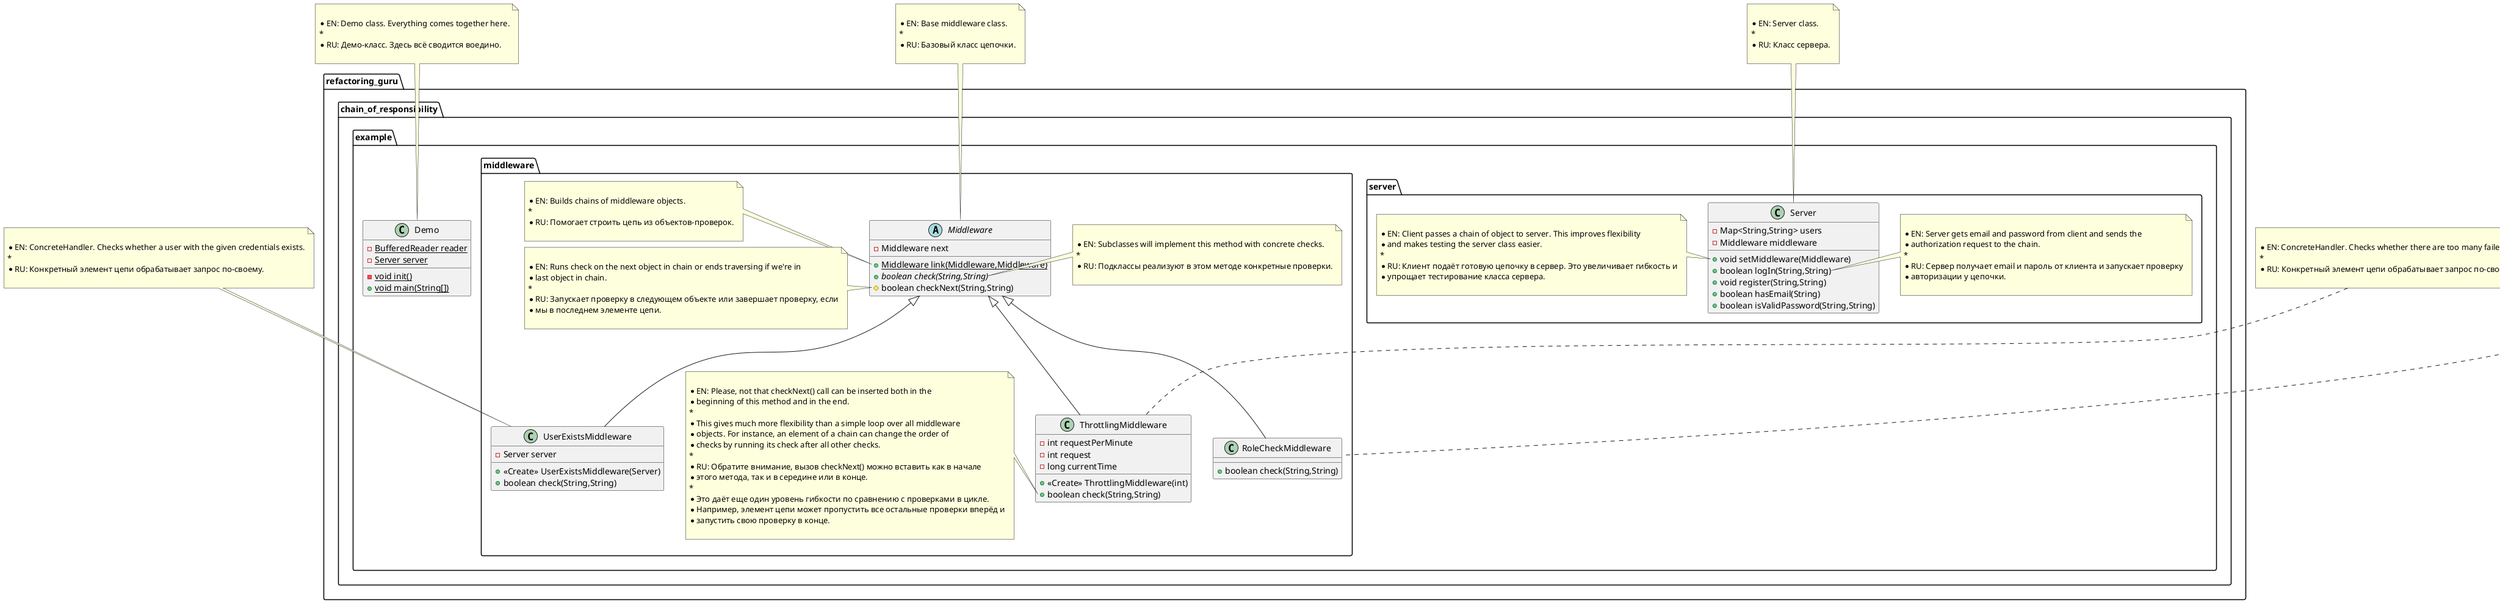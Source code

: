 @startuml
class refactoring_guru.chain_of_responsibility.example.Demo {
- {static} BufferedReader reader
- {static} Server server
- {static} void init()
+ {static} void main(String[])
}
note top of refactoring_guru.chain_of_responsibility.example.Demo

 * EN: Demo class. Everything comes together here.
 *
 * RU: Демо-класс. Здесь всё сводится воедино.
 
end note



class refactoring_guru.chain_of_responsibility.example.middleware.UserExistsMiddleware {
- Server server
+ <<Create>> UserExistsMiddleware(Server)
+ boolean check(String,String)
}
note top of refactoring_guru.chain_of_responsibility.example.middleware.UserExistsMiddleware

 * EN: ConcreteHandler. Checks whether a user with the given credentials exists.
 *
 * RU: Конкретный элемент цепи обрабатывает запрос по-своему.
 
end note



abstract class refactoring_guru.chain_of_responsibility.example.middleware.Middleware {
- Middleware next
+ {static} Middleware link(Middleware,Middleware)
+ {abstract}boolean check(String,String)
# boolean checkNext(String,String)
}
note top of refactoring_guru.chain_of_responsibility.example.middleware.Middleware

 * EN: Base middleware class.
 *
 * RU: Базовый класс цепочки.
 
end note


note left of refactoring_guru.chain_of_responsibility.example.middleware.Middleware::link(Middleware,Middleware)

     * EN: Builds chains of middleware objects.
     *
     * RU: Помогает строить цепь из объектов-проверок.
     
end note
note right of refactoring_guru.chain_of_responsibility.example.middleware.Middleware::check(String,String)

     * EN: Subclasses will implement this method with concrete checks.
     *
     * RU: Подклассы реализуют в этом методе конкретные проверки.
     
end note
note left of refactoring_guru.chain_of_responsibility.example.middleware.Middleware::checkNext(String,String)

     * EN: Runs check on the next object in chain or ends traversing if we're in
     * last object in chain.
     *
     * RU: Запускает проверку в следующем объекте или завершает проверку, если
     * мы в последнем элементе цепи.
     
end note

class refactoring_guru.chain_of_responsibility.example.middleware.ThrottlingMiddleware {
- int requestPerMinute
- int request
- long currentTime
+ <<Create>> ThrottlingMiddleware(int)
+ boolean check(String,String)
}
note top of refactoring_guru.chain_of_responsibility.example.middleware.ThrottlingMiddleware

 * EN: ConcreteHandler. Checks whether there are too many failed login requests.
 *
 * RU: Конкретный элемент цепи обрабатывает запрос по-своему.
 
end note


note left of refactoring_guru.chain_of_responsibility.example.middleware.ThrottlingMiddleware::check(String,String)

     * EN: Please, not that checkNext() call can be inserted both in the
     * beginning of this method and in the end.
     *
     * This gives much more flexibility than a simple loop over all middleware
     * objects. For instance, an element of a chain can change the order of
     * checks by running its check after all other checks.
     *
     * RU: Обратите внимание, вызов checkNext() можно вставить как в начале
     * этого метода, так и в середине или в конце.
     *
     * Это даёт еще один уровень гибкости по сравнению с проверками в цикле.
     * Например, элемент цепи может пропустить все остальные проверки вперёд и
     * запустить свою проверку в конце.
     
end note

class refactoring_guru.chain_of_responsibility.example.server.Server {
- Map<String,String> users
- Middleware middleware
+ void setMiddleware(Middleware)
+ boolean logIn(String,String)
+ void register(String,String)
+ boolean hasEmail(String)
+ boolean isValidPassword(String,String)
}
note top of refactoring_guru.chain_of_responsibility.example.server.Server

 * EN: Server class.
 *
 * RU: Класс сервера.
 
end note


note left of refactoring_guru.chain_of_responsibility.example.server.Server::setMiddleware(Middleware)

     * EN: Client passes a chain of object to server. This improves flexibility
     * and makes testing the server class easier.
     *
     * RU: Клиент подаёт готовую цепочку в сервер. Это увеличивает гибкость и
     * упрощает тестирование класса сервера.
     
end note
note right of refactoring_guru.chain_of_responsibility.example.server.Server::logIn(String,String)

     * EN: Server gets email and password from client and sends the
     * authorization request to the chain.
     *
     * RU: Сервер получает email и пароль от клиента и запускает проверку
     * авторизации у цепочки.
     
end note

class refactoring_guru.chain_of_responsibility.example.middleware.RoleCheckMiddleware {
+ boolean check(String,String)
}
note top of refactoring_guru.chain_of_responsibility.example.middleware.RoleCheckMiddleware

 * EN: ConcreteHandler. Checks a user's role.
 *
 * RU: Конкретный элемент цепи обрабатывает запрос по-своему.
 
end note




refactoring_guru.chain_of_responsibility.example.middleware.Middleware <|-- refactoring_guru.chain_of_responsibility.example.middleware.UserExistsMiddleware
refactoring_guru.chain_of_responsibility.example.middleware.Middleware <|-- refactoring_guru.chain_of_responsibility.example.middleware.ThrottlingMiddleware
refactoring_guru.chain_of_responsibility.example.middleware.Middleware <|-- refactoring_guru.chain_of_responsibility.example.middleware.RoleCheckMiddleware
@enduml